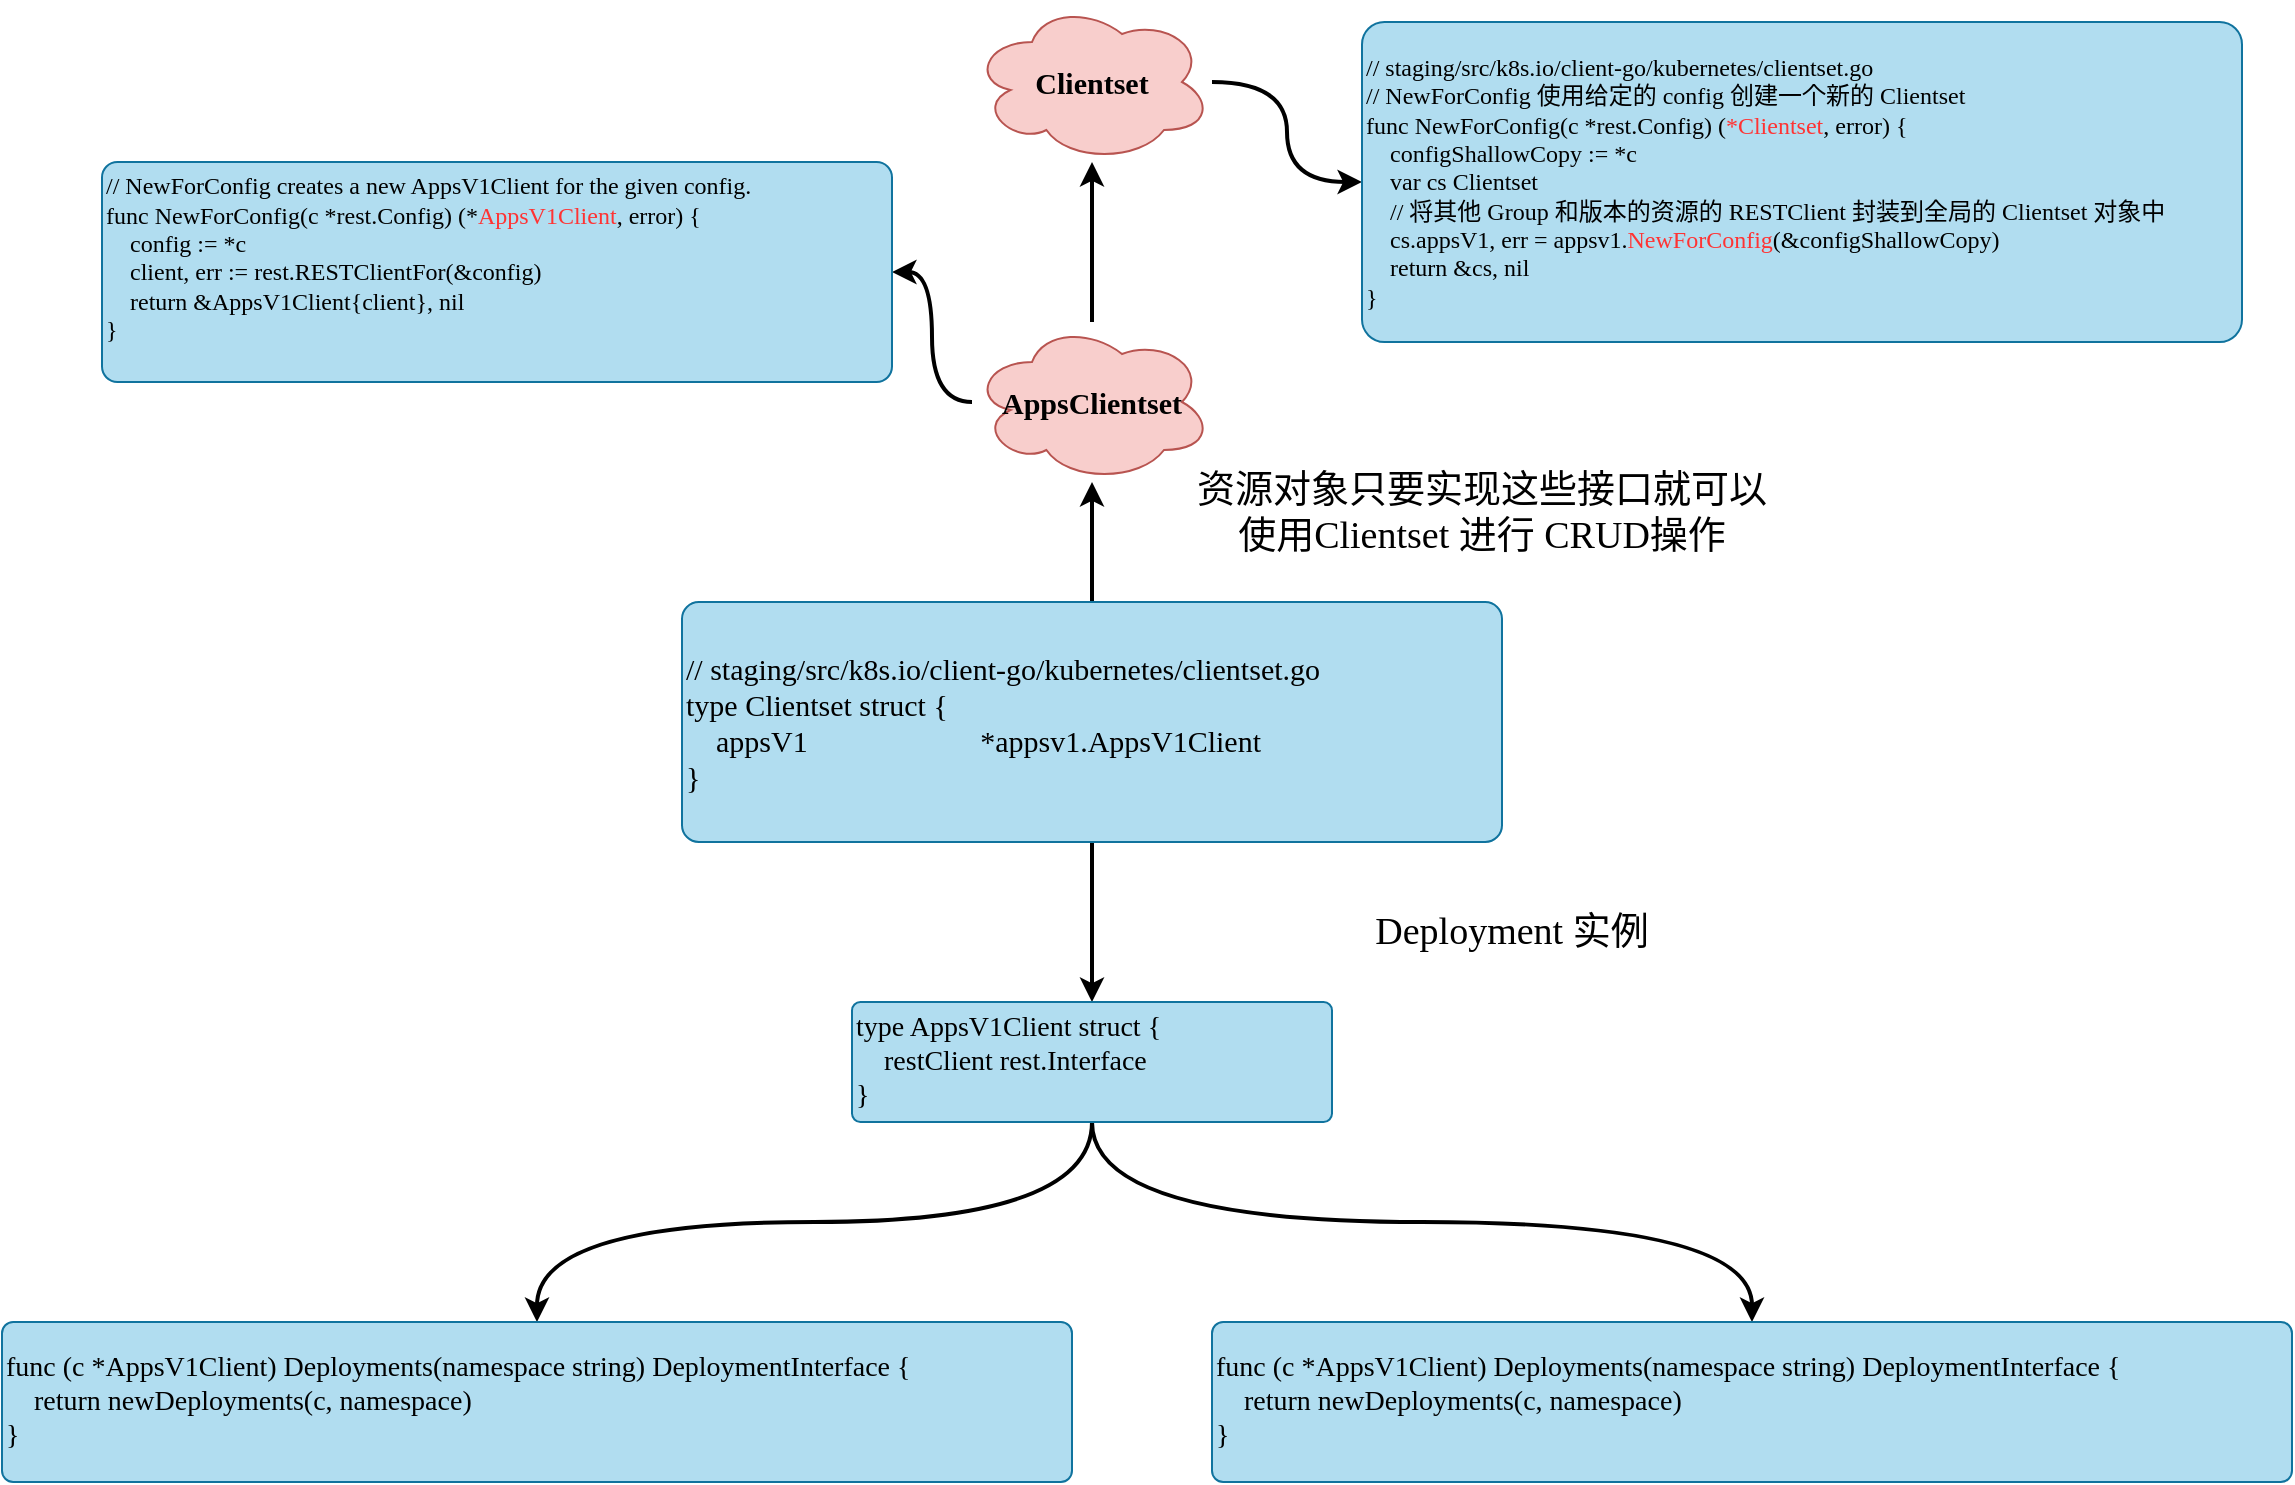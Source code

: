 <mxfile version="17.4.5" type="device"><diagram id="R2lEEEUBdFMjLlhIrx00" name="Page-1"><mxGraphModel dx="3560" dy="1406" grid="1" gridSize="10" guides="1" tooltips="1" connect="1" arrows="1" fold="1" page="1" pageScale="1" pageWidth="850" pageHeight="1100" math="0" shadow="0" extFonts="Permanent Marker^https://fonts.googleapis.com/css?family=Permanent+Marker"><root><mxCell id="0"/><mxCell id="1" parent="0"/><mxCell id="latW4P17dyRfO_sl6eeC-3" value="" style="edgeStyle=orthogonalEdgeStyle;rounded=0;orthogonalLoop=1;jettySize=auto;html=1;strokeWidth=2;" parent="1" source="latW4P17dyRfO_sl6eeC-1" target="latW4P17dyRfO_sl6eeC-2" edge="1"><mxGeometry relative="1" as="geometry"/></mxCell><mxCell id="latW4P17dyRfO_sl6eeC-5" value="" style="rounded=0;orthogonalLoop=1;jettySize=auto;html=1;fontSize=15;strokeWidth=2;" parent="1" source="latW4P17dyRfO_sl6eeC-1" target="latW4P17dyRfO_sl6eeC-4" edge="1"><mxGeometry relative="1" as="geometry"/></mxCell><mxCell id="latW4P17dyRfO_sl6eeC-1" value="&lt;div style=&quot;font-size: 15px&quot;&gt;&lt;div&gt;// staging/src/k8s.io/client-go/kubernetes/clientset.go&lt;/div&gt;&lt;div&gt;type Clientset struct {&lt;/div&gt;&lt;div&gt;&amp;nbsp; &amp;nbsp; appsV1&amp;nbsp; &amp;nbsp; &amp;nbsp; &amp;nbsp; &amp;nbsp; &amp;nbsp; &amp;nbsp; &amp;nbsp; &amp;nbsp; &amp;nbsp; &amp;nbsp; &amp;nbsp;*appsv1.AppsV1Client&lt;/div&gt;&lt;div&gt;}&lt;/div&gt;&lt;/div&gt;" style="whiteSpace=wrap;html=1;fontFamily=Comic Sans MS;align=left;fillColor=#b1ddf0;strokeColor=#10739e;rounded=1;arcSize=7;" parent="1" vertex="1"><mxGeometry x="-1540" y="330" width="410" height="120" as="geometry"/></mxCell><mxCell id="Worm4bfIrS1pwliMGfM_-2" value="" style="edgeStyle=orthogonalEdgeStyle;curved=1;rounded=0;orthogonalLoop=1;jettySize=auto;html=1;fontFamily=Comic Sans MS;fontSize=19;strokeWidth=2;" edge="1" parent="1" source="latW4P17dyRfO_sl6eeC-2" target="Worm4bfIrS1pwliMGfM_-1"><mxGeometry relative="1" as="geometry"/></mxCell><mxCell id="Worm4bfIrS1pwliMGfM_-6" value="" style="edgeStyle=orthogonalEdgeStyle;curved=1;rounded=0;orthogonalLoop=1;jettySize=auto;html=1;fontFamily=Comic Sans MS;fontSize=19;fontColor=#FF3333;strokeWidth=2;" edge="1" parent="1" source="latW4P17dyRfO_sl6eeC-2" target="Worm4bfIrS1pwliMGfM_-5"><mxGeometry relative="1" as="geometry"/></mxCell><mxCell id="latW4P17dyRfO_sl6eeC-2" value="&lt;font style=&quot;font-size: 15px&quot;&gt;&lt;b&gt;AppsClientset&lt;/b&gt;&lt;/font&gt;" style="ellipse;shape=cloud;whiteSpace=wrap;html=1;fontFamily=Comic Sans MS;align=center;fillColor=#f8cecc;strokeColor=#b85450;rounded=1;arcSize=7;" parent="1" vertex="1"><mxGeometry x="-1395" y="190" width="120" height="80" as="geometry"/></mxCell><mxCell id="latW4P17dyRfO_sl6eeC-9" value="" style="edgeStyle=orthogonalEdgeStyle;curved=1;rounded=0;orthogonalLoop=1;jettySize=auto;html=1;fontSize=14;strokeWidth=2;" parent="1" source="latW4P17dyRfO_sl6eeC-4" target="latW4P17dyRfO_sl6eeC-8" edge="1"><mxGeometry relative="1" as="geometry"/></mxCell><mxCell id="latW4P17dyRfO_sl6eeC-11" value="" style="edgeStyle=orthogonalEdgeStyle;curved=1;rounded=0;orthogonalLoop=1;jettySize=auto;html=1;fontSize=14;strokeWidth=2;" parent="1" source="latW4P17dyRfO_sl6eeC-4" target="latW4P17dyRfO_sl6eeC-10" edge="1"><mxGeometry relative="1" as="geometry"/></mxCell><mxCell id="latW4P17dyRfO_sl6eeC-4" value="&lt;div style=&quot;font-size: 14px&quot;&gt;&lt;font style=&quot;font-size: 14px&quot;&gt;type AppsV1Client struct {&lt;/font&gt;&lt;/div&gt;&lt;div style=&quot;font-size: 14px&quot;&gt;&lt;font style=&quot;font-size: 14px&quot;&gt;&amp;nbsp; &amp;nbsp; restClient rest.Interface&lt;/font&gt;&lt;/div&gt;&lt;div style=&quot;font-size: 14px&quot;&gt;&lt;font style=&quot;font-size: 14px&quot;&gt;}&lt;/font&gt;&lt;/div&gt;" style="whiteSpace=wrap;html=1;fontFamily=Comic Sans MS;align=left;fillColor=#b1ddf0;strokeColor=#10739e;rounded=1;arcSize=7;" parent="1" vertex="1"><mxGeometry x="-1455" y="530" width="240" height="60" as="geometry"/></mxCell><mxCell id="latW4P17dyRfO_sl6eeC-8" value="&lt;div style=&quot;font-size: 14px&quot;&gt;&lt;div&gt;func (c *AppsV1Client) Deployments(namespace string) DeploymentInterface {&lt;/div&gt;&lt;div&gt;&amp;nbsp; &amp;nbsp; return newDeployments(c, namespace)&lt;/div&gt;&lt;div&gt;}&lt;/div&gt;&lt;/div&gt;" style="whiteSpace=wrap;html=1;fontFamily=Comic Sans MS;align=left;fillColor=#b1ddf0;strokeColor=#10739e;rounded=1;arcSize=7;" parent="1" vertex="1"><mxGeometry x="-1880" y="690" width="535" height="80" as="geometry"/></mxCell><mxCell id="latW4P17dyRfO_sl6eeC-10" value="&lt;div style=&quot;font-size: 14px&quot;&gt;&lt;div&gt;func (c *AppsV1Client) Deployments(namespace string) DeploymentInterface {&lt;/div&gt;&lt;div&gt;&amp;nbsp; &amp;nbsp; return newDeployments(c, namespace)&lt;/div&gt;&lt;div&gt;}&lt;/div&gt;&lt;/div&gt;" style="whiteSpace=wrap;html=1;fontFamily=Comic Sans MS;align=left;fillColor=#b1ddf0;strokeColor=#10739e;rounded=1;arcSize=7;" parent="1" vertex="1"><mxGeometry x="-1275" y="690" width="540" height="80" as="geometry"/></mxCell><mxCell id="latW4P17dyRfO_sl6eeC-12" value="&lt;font face=&quot;Comic Sans MS&quot; style=&quot;font-size: 19px&quot;&gt;资源对象只要实现这些接口就可以使用Clientset 进行 CRUD操作&lt;/font&gt;" style="text;html=1;strokeColor=none;fillColor=none;align=center;verticalAlign=middle;whiteSpace=wrap;rounded=0;fontSize=14;" parent="1" vertex="1"><mxGeometry x="-1290" y="270" width="300" height="30" as="geometry"/></mxCell><mxCell id="latW4P17dyRfO_sl6eeC-13" value="&lt;font face=&quot;Comic Sans MS&quot;&gt;&lt;span style=&quot;font-size: 19px&quot;&gt;Deployment 实例&lt;/span&gt;&lt;/font&gt;" style="text;html=1;strokeColor=none;fillColor=none;align=center;verticalAlign=middle;whiteSpace=wrap;rounded=0;fontSize=14;" parent="1" vertex="1"><mxGeometry x="-1275" y="480" width="300" height="30" as="geometry"/></mxCell><mxCell id="Worm4bfIrS1pwliMGfM_-4" value="" style="edgeStyle=orthogonalEdgeStyle;curved=1;rounded=0;orthogonalLoop=1;jettySize=auto;html=1;fontFamily=Comic Sans MS;fontSize=19;strokeWidth=2;" edge="1" parent="1" source="Worm4bfIrS1pwliMGfM_-1" target="Worm4bfIrS1pwliMGfM_-3"><mxGeometry relative="1" as="geometry"/></mxCell><mxCell id="Worm4bfIrS1pwliMGfM_-1" value="&lt;font style=&quot;font-size: 15px&quot;&gt;&lt;b&gt;Clientset&lt;/b&gt;&lt;/font&gt;" style="ellipse;shape=cloud;whiteSpace=wrap;html=1;fontFamily=Comic Sans MS;align=center;fillColor=#f8cecc;strokeColor=#b85450;rounded=1;arcSize=7;" vertex="1" parent="1"><mxGeometry x="-1395" y="30" width="120" height="80" as="geometry"/></mxCell><mxCell id="Worm4bfIrS1pwliMGfM_-3" value="&lt;div&gt;// staging/src/k8s.io/client-go/kubernetes/clientset.go&lt;/div&gt;&lt;div&gt;// NewForConfig 使用给定的 config 创建一个新的 Clientset&lt;/div&gt;&lt;div&gt;func NewForConfig(c *rest.Config) (&lt;font color=&quot;#ff3333&quot;&gt;*Clientset&lt;/font&gt;, error) {&lt;/div&gt;&lt;div&gt;&amp;nbsp; &amp;nbsp; configShallowCopy := *c&lt;/div&gt;&lt;div&gt;&amp;nbsp; &amp;nbsp; var cs Clientset&lt;/div&gt;&lt;div&gt;&amp;nbsp; &amp;nbsp; // 将其他 Group 和版本的资源的 RESTClient 封装到全局的 Clientset 对象中&lt;/div&gt;&lt;div&gt;&amp;nbsp; &amp;nbsp; cs.appsV1, err = appsv1.&lt;font color=&quot;#ff3333&quot;&gt;NewForConfig&lt;/font&gt;(&amp;amp;configShallowCopy)&lt;/div&gt;&lt;div&gt;&amp;nbsp; &amp;nbsp; return &amp;amp;cs, nil&lt;/div&gt;&lt;div&gt;}&lt;/div&gt;" style="rounded=1;whiteSpace=wrap;html=1;fontFamily=Comic Sans MS;fillColor=#b1ddf0;strokeColor=#10739e;arcSize=7;align=left;" vertex="1" parent="1"><mxGeometry x="-1200" y="40" width="440" height="160" as="geometry"/></mxCell><mxCell id="Worm4bfIrS1pwliMGfM_-5" value="&lt;div&gt;// NewForConfig creates a new AppsV1Client for the given config.&lt;/div&gt;&lt;div&gt;func NewForConfig(c *rest.Config) (*&lt;font color=&quot;#ff3333&quot;&gt;AppsV1Client&lt;/font&gt;, error) {&lt;/div&gt;&lt;div&gt;&amp;nbsp; &amp;nbsp; config := *c&lt;/div&gt;&lt;div&gt;&amp;nbsp; &amp;nbsp; client, err := rest.RESTClientFor(&amp;amp;config)&lt;/div&gt;&lt;div&gt;&amp;nbsp; &amp;nbsp; return &amp;amp;AppsV1Client{client}, nil&lt;/div&gt;&lt;div&gt;}&lt;/div&gt;&lt;div&gt;&lt;br&gt;&lt;/div&gt;" style="whiteSpace=wrap;html=1;fontFamily=Comic Sans MS;fillColor=#b1ddf0;strokeColor=#10739e;rounded=1;arcSize=7;align=left;" vertex="1" parent="1"><mxGeometry x="-1830" y="110" width="395" height="110" as="geometry"/></mxCell></root></mxGraphModel></diagram></mxfile>